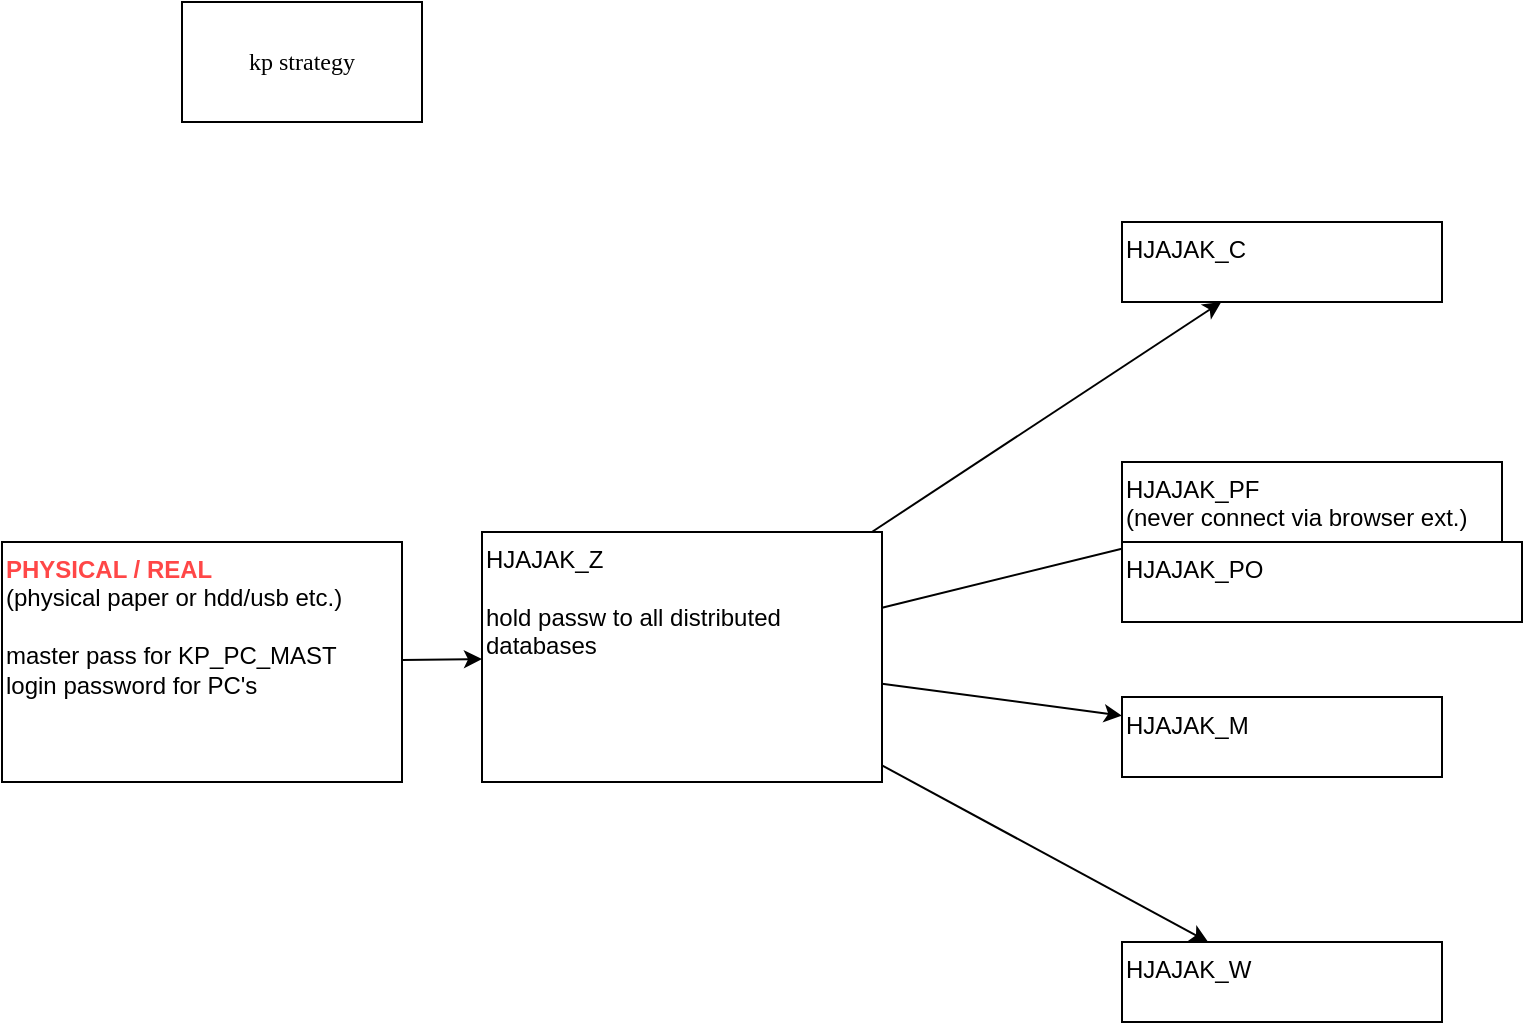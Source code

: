 <mxfile version="13.0.3" type="device"><diagram id="HNtE59a7QPxa7hGJ4pPs" name="Page-1"><mxGraphModel dx="1426" dy="860" grid="1" gridSize="10" guides="1" tooltips="1" connect="1" arrows="1" fold="1" page="1" pageScale="1" pageWidth="827" pageHeight="1169" math="0" shadow="0"><root><mxCell id="0"/><mxCell id="1" parent="0"/><mxCell id="YBOF1ZSEG_j7ct7zDJ-D-1" value="kp strategy" style="rounded=0;whiteSpace=wrap;html=1;fontFamily=Lucida Console;" parent="1" vertex="1"><mxGeometry x="130" y="10" width="120" height="60" as="geometry"/></mxCell><mxCell id="YBOF1ZSEG_j7ct7zDJ-D-2" value="HJAJAK_W" style="rounded=0;whiteSpace=wrap;html=1;align=left;verticalAlign=top;" parent="1" vertex="1"><mxGeometry x="600" y="480" width="160" height="40" as="geometry"/></mxCell><mxCell id="zIJ5lpvZDMZSrmFgJKbi-2" style="rounded=0;orthogonalLoop=1;jettySize=auto;html=1;" edge="1" parent="1" source="YBOF1ZSEG_j7ct7zDJ-D-5" target="zIJ5lpvZDMZSrmFgJKbi-1"><mxGeometry relative="1" as="geometry"/></mxCell><mxCell id="YBOF1ZSEG_j7ct7zDJ-D-5" value="&lt;b&gt;&lt;font color=&quot;#ff4747&quot;&gt;PHYSICAL / REAL&lt;br&gt;&lt;/font&gt;&lt;/b&gt;(physical paper or hdd/usb etc.)&lt;br&gt;&lt;br&gt;master pass for KP_PC_MAST&lt;br&gt;login password for PC's&amp;nbsp;" style="rounded=0;whiteSpace=wrap;html=1;verticalAlign=top;align=left;" parent="1" vertex="1"><mxGeometry x="40" y="280" width="200" height="120" as="geometry"/></mxCell><mxCell id="zIJ5lpvZDMZSrmFgJKbi-3" style="edgeStyle=none;rounded=0;orthogonalLoop=1;jettySize=auto;html=1;" edge="1" parent="1" source="zIJ5lpvZDMZSrmFgJKbi-1" target="zIJ5lpvZDMZSrmFgJKbi-11"><mxGeometry relative="1" as="geometry"><mxPoint x="600" y="276.607" as="targetPoint"/></mxGeometry></mxCell><mxCell id="zIJ5lpvZDMZSrmFgJKbi-4" style="edgeStyle=none;rounded=0;orthogonalLoop=1;jettySize=auto;html=1;" edge="1" parent="1" source="zIJ5lpvZDMZSrmFgJKbi-1" target="YBOF1ZSEG_j7ct7zDJ-D-2"><mxGeometry relative="1" as="geometry"/></mxCell><mxCell id="zIJ5lpvZDMZSrmFgJKbi-8" style="edgeStyle=none;rounded=0;orthogonalLoop=1;jettySize=auto;html=1;" edge="1" parent="1" source="zIJ5lpvZDMZSrmFgJKbi-1" target="zIJ5lpvZDMZSrmFgJKbi-7"><mxGeometry relative="1" as="geometry"/></mxCell><mxCell id="zIJ5lpvZDMZSrmFgJKbi-9" style="edgeStyle=none;rounded=0;orthogonalLoop=1;jettySize=auto;html=1;" edge="1" parent="1" source="zIJ5lpvZDMZSrmFgJKbi-1" target="zIJ5lpvZDMZSrmFgJKbi-6"><mxGeometry relative="1" as="geometry"/></mxCell><mxCell id="zIJ5lpvZDMZSrmFgJKbi-1" value="HJAJAK_Z&lt;br&gt;&lt;br&gt;hold passw to all distributed databases" style="rounded=0;whiteSpace=wrap;html=1;verticalAlign=top;align=left;" vertex="1" parent="1"><mxGeometry x="280" y="275" width="200" height="125" as="geometry"/></mxCell><mxCell id="zIJ5lpvZDMZSrmFgJKbi-6" value="HJAJAK_M" style="rounded=0;whiteSpace=wrap;html=1;align=left;verticalAlign=top;" vertex="1" parent="1"><mxGeometry x="600" y="357.5" width="160" height="40" as="geometry"/></mxCell><mxCell id="zIJ5lpvZDMZSrmFgJKbi-7" value="HJAJAK_C" style="rounded=0;whiteSpace=wrap;html=1;align=left;verticalAlign=top;" vertex="1" parent="1"><mxGeometry x="600" y="120" width="160" height="40" as="geometry"/></mxCell><mxCell id="zIJ5lpvZDMZSrmFgJKbi-11" value="HJAJAK_PF&lt;br&gt;(never connect via browser ext.)" style="rounded=0;whiteSpace=wrap;html=1;verticalAlign=top;align=left;" vertex="1" parent="1"><mxGeometry x="600" y="240" width="190" height="40" as="geometry"/></mxCell><mxCell id="zIJ5lpvZDMZSrmFgJKbi-12" value="HJAJAK_PO" style="rounded=0;whiteSpace=wrap;html=1;align=left;verticalAlign=top;" vertex="1" parent="1"><mxGeometry x="600" y="280" width="200" height="40" as="geometry"/></mxCell></root></mxGraphModel></diagram></mxfile>